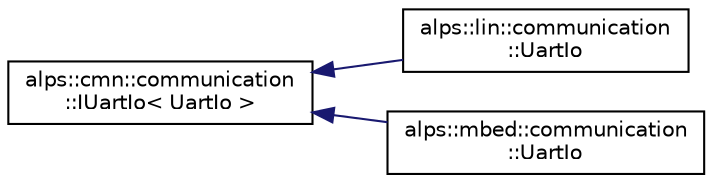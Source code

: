 digraph "クラス階層図"
{
 // LATEX_PDF_SIZE
  edge [fontname="Helvetica",fontsize="10",labelfontname="Helvetica",labelfontsize="10"];
  node [fontname="Helvetica",fontsize="10",shape=record];
  rankdir="LR";
  Node0 [label="alps::cmn::communication\l::IUartIo\< UartIo \>",height=0.2,width=0.4,color="black", fillcolor="white", style="filled",URL="$classalps_1_1cmn_1_1communication_1_1_i_uart_io.html",tooltip=" "];
  Node0 -> Node1 [dir="back",color="midnightblue",fontsize="10",style="solid",fontname="Helvetica"];
  Node1 [label="alps::lin::communication\l::UartIo",height=0.2,width=0.4,color="black", fillcolor="white", style="filled",URL="$classalps_1_1lin_1_1communication_1_1_uart_io.html",tooltip="Linux環境でのUart通信IOクラス"];
  Node0 -> Node2 [dir="back",color="midnightblue",fontsize="10",style="solid",fontname="Helvetica"];
  Node2 [label="alps::mbed::communication\l::UartIo",height=0.2,width=0.4,color="black", fillcolor="white", style="filled",URL="$classalps_1_1mbed_1_1communication_1_1_uart_io.html",tooltip="mbedのUartシリアル通信IOクラス"];
}
